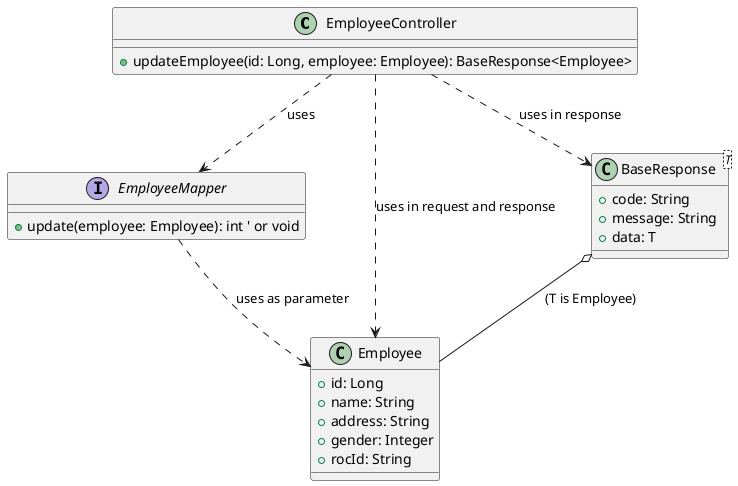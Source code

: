 @startuml
class EmployeeController {
  +updateEmployee(id: Long, employee: Employee): BaseResponse<Employee>
}
interface EmployeeMapper {
  +update(employee: Employee): int ' or void
}
class Employee {
  +id: Long
  +name: String
  +address: String 
  +gender: Integer
  +rocId: String
  ' other fields as per actual entity
}
class BaseResponse<T> {
  +code: String
  +message: String
  +data: T
}

EmployeeController ..> EmployeeMapper : uses
EmployeeController ..> BaseResponse : uses in response
EmployeeController ..> Employee : uses in request and response
EmployeeMapper ..> Employee : uses as parameter
BaseResponse o-- Employee : (T is Employee)
@enduml
